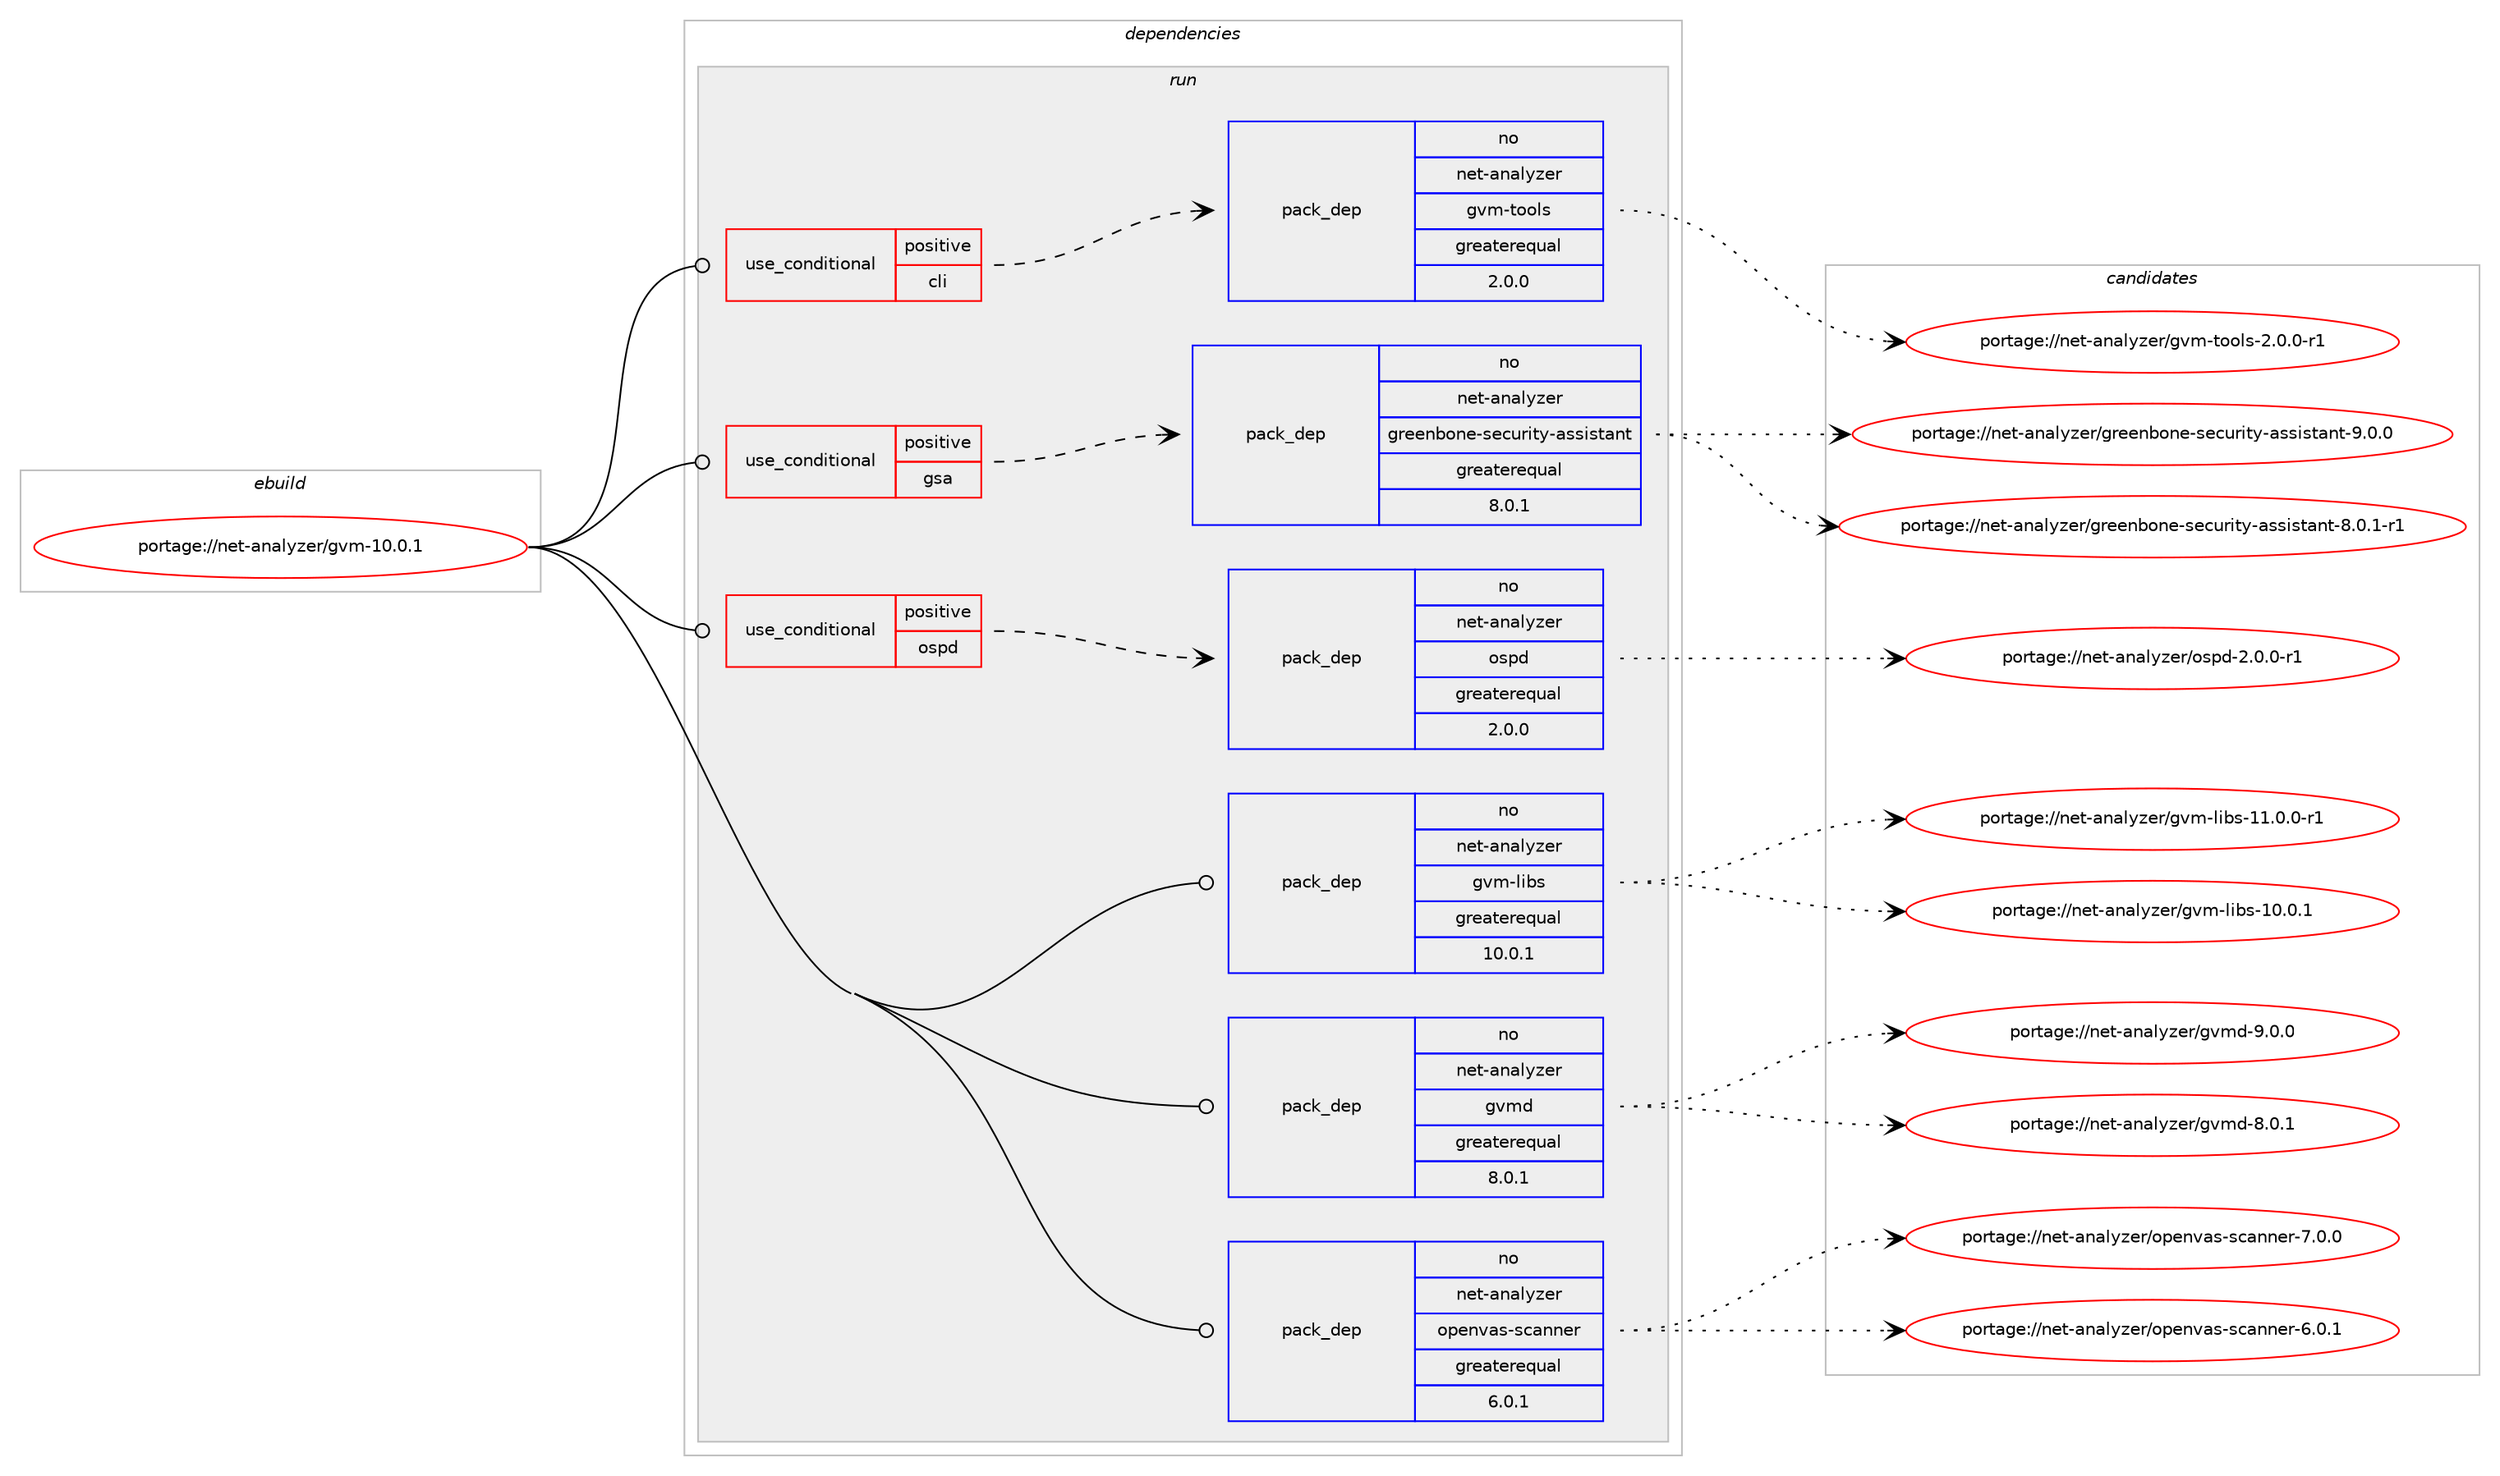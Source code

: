 digraph prolog {

# *************
# Graph options
# *************

newrank=true;
concentrate=true;
compound=true;
graph [rankdir=LR,fontname=Helvetica,fontsize=10,ranksep=1.5];#, ranksep=2.5, nodesep=0.2];
edge  [arrowhead=vee];
node  [fontname=Helvetica,fontsize=10];

# **********
# The ebuild
# **********

subgraph cluster_leftcol {
color=gray;
rank=same;
label=<<i>ebuild</i>>;
id [label="portage://net-analyzer/gvm-10.0.1", color=red, width=4, href="../net-analyzer/gvm-10.0.1.svg"];
}

# ****************
# The dependencies
# ****************

subgraph cluster_midcol {
color=gray;
label=<<i>dependencies</i>>;
subgraph cluster_compile {
fillcolor="#eeeeee";
style=filled;
label=<<i>compile</i>>;
}
subgraph cluster_compileandrun {
fillcolor="#eeeeee";
style=filled;
label=<<i>compile and run</i>>;
}
subgraph cluster_run {
fillcolor="#eeeeee";
style=filled;
label=<<i>run</i>>;
subgraph cond1069 {
dependency7889 [label=<<TABLE BORDER="0" CELLBORDER="1" CELLSPACING="0" CELLPADDING="4"><TR><TD ROWSPAN="3" CELLPADDING="10">use_conditional</TD></TR><TR><TD>positive</TD></TR><TR><TD>cli</TD></TR></TABLE>>, shape=none, color=red];
subgraph pack6740 {
dependency7890 [label=<<TABLE BORDER="0" CELLBORDER="1" CELLSPACING="0" CELLPADDING="4" WIDTH="220"><TR><TD ROWSPAN="6" CELLPADDING="30">pack_dep</TD></TR><TR><TD WIDTH="110">no</TD></TR><TR><TD>net-analyzer</TD></TR><TR><TD>gvm-tools</TD></TR><TR><TD>greaterequal</TD></TR><TR><TD>2.0.0</TD></TR></TABLE>>, shape=none, color=blue];
}
dependency7889:e -> dependency7890:w [weight=20,style="dashed",arrowhead="vee"];
}
id:e -> dependency7889:w [weight=20,style="solid",arrowhead="odot"];
subgraph cond1070 {
dependency7891 [label=<<TABLE BORDER="0" CELLBORDER="1" CELLSPACING="0" CELLPADDING="4"><TR><TD ROWSPAN="3" CELLPADDING="10">use_conditional</TD></TR><TR><TD>positive</TD></TR><TR><TD>gsa</TD></TR></TABLE>>, shape=none, color=red];
subgraph pack6741 {
dependency7892 [label=<<TABLE BORDER="0" CELLBORDER="1" CELLSPACING="0" CELLPADDING="4" WIDTH="220"><TR><TD ROWSPAN="6" CELLPADDING="30">pack_dep</TD></TR><TR><TD WIDTH="110">no</TD></TR><TR><TD>net-analyzer</TD></TR><TR><TD>greenbone-security-assistant</TD></TR><TR><TD>greaterequal</TD></TR><TR><TD>8.0.1</TD></TR></TABLE>>, shape=none, color=blue];
}
dependency7891:e -> dependency7892:w [weight=20,style="dashed",arrowhead="vee"];
}
id:e -> dependency7891:w [weight=20,style="solid",arrowhead="odot"];
subgraph cond1071 {
dependency7893 [label=<<TABLE BORDER="0" CELLBORDER="1" CELLSPACING="0" CELLPADDING="4"><TR><TD ROWSPAN="3" CELLPADDING="10">use_conditional</TD></TR><TR><TD>positive</TD></TR><TR><TD>ospd</TD></TR></TABLE>>, shape=none, color=red];
subgraph pack6742 {
dependency7894 [label=<<TABLE BORDER="0" CELLBORDER="1" CELLSPACING="0" CELLPADDING="4" WIDTH="220"><TR><TD ROWSPAN="6" CELLPADDING="30">pack_dep</TD></TR><TR><TD WIDTH="110">no</TD></TR><TR><TD>net-analyzer</TD></TR><TR><TD>ospd</TD></TR><TR><TD>greaterequal</TD></TR><TR><TD>2.0.0</TD></TR></TABLE>>, shape=none, color=blue];
}
dependency7893:e -> dependency7894:w [weight=20,style="dashed",arrowhead="vee"];
}
id:e -> dependency7893:w [weight=20,style="solid",arrowhead="odot"];
subgraph pack6743 {
dependency7895 [label=<<TABLE BORDER="0" CELLBORDER="1" CELLSPACING="0" CELLPADDING="4" WIDTH="220"><TR><TD ROWSPAN="6" CELLPADDING="30">pack_dep</TD></TR><TR><TD WIDTH="110">no</TD></TR><TR><TD>net-analyzer</TD></TR><TR><TD>gvm-libs</TD></TR><TR><TD>greaterequal</TD></TR><TR><TD>10.0.1</TD></TR></TABLE>>, shape=none, color=blue];
}
id:e -> dependency7895:w [weight=20,style="solid",arrowhead="odot"];
subgraph pack6744 {
dependency7896 [label=<<TABLE BORDER="0" CELLBORDER="1" CELLSPACING="0" CELLPADDING="4" WIDTH="220"><TR><TD ROWSPAN="6" CELLPADDING="30">pack_dep</TD></TR><TR><TD WIDTH="110">no</TD></TR><TR><TD>net-analyzer</TD></TR><TR><TD>gvmd</TD></TR><TR><TD>greaterequal</TD></TR><TR><TD>8.0.1</TD></TR></TABLE>>, shape=none, color=blue];
}
id:e -> dependency7896:w [weight=20,style="solid",arrowhead="odot"];
subgraph pack6745 {
dependency7897 [label=<<TABLE BORDER="0" CELLBORDER="1" CELLSPACING="0" CELLPADDING="4" WIDTH="220"><TR><TD ROWSPAN="6" CELLPADDING="30">pack_dep</TD></TR><TR><TD WIDTH="110">no</TD></TR><TR><TD>net-analyzer</TD></TR><TR><TD>openvas-scanner</TD></TR><TR><TD>greaterequal</TD></TR><TR><TD>6.0.1</TD></TR></TABLE>>, shape=none, color=blue];
}
id:e -> dependency7897:w [weight=20,style="solid",arrowhead="odot"];
}
}

# **************
# The candidates
# **************

subgraph cluster_choices {
rank=same;
color=gray;
label=<<i>candidates</i>>;

subgraph choice6740 {
color=black;
nodesep=1;
choice11010111645971109710812112210111447103118109451161111111081154550464846484511449 [label="portage://net-analyzer/gvm-tools-2.0.0-r1", color=red, width=4,href="../net-analyzer/gvm-tools-2.0.0-r1.svg"];
dependency7890:e -> choice11010111645971109710812112210111447103118109451161111111081154550464846484511449:w [style=dotted,weight="100"];
}
subgraph choice6741 {
color=black;
nodesep=1;
choice11010111645971109710812112210111447103114101101110981111101014511510199117114105116121459711511510511511697110116455746484648 [label="portage://net-analyzer/greenbone-security-assistant-9.0.0", color=red, width=4,href="../net-analyzer/greenbone-security-assistant-9.0.0.svg"];
choice110101116459711097108121122101114471031141011011109811111010145115101991171141051161214597115115105115116971101164556464846494511449 [label="portage://net-analyzer/greenbone-security-assistant-8.0.1-r1", color=red, width=4,href="../net-analyzer/greenbone-security-assistant-8.0.1-r1.svg"];
dependency7892:e -> choice11010111645971109710812112210111447103114101101110981111101014511510199117114105116121459711511510511511697110116455746484648:w [style=dotted,weight="100"];
dependency7892:e -> choice110101116459711097108121122101114471031141011011109811111010145115101991171141051161214597115115105115116971101164556464846494511449:w [style=dotted,weight="100"];
}
subgraph choice6742 {
color=black;
nodesep=1;
choice110101116459711097108121122101114471111151121004550464846484511449 [label="portage://net-analyzer/ospd-2.0.0-r1", color=red, width=4,href="../net-analyzer/ospd-2.0.0-r1.svg"];
dependency7894:e -> choice110101116459711097108121122101114471111151121004550464846484511449:w [style=dotted,weight="100"];
}
subgraph choice6743 {
color=black;
nodesep=1;
choice110101116459711097108121122101114471031181094510810598115454949464846484511449 [label="portage://net-analyzer/gvm-libs-11.0.0-r1", color=red, width=4,href="../net-analyzer/gvm-libs-11.0.0-r1.svg"];
choice11010111645971109710812112210111447103118109451081059811545494846484649 [label="portage://net-analyzer/gvm-libs-10.0.1", color=red, width=4,href="../net-analyzer/gvm-libs-10.0.1.svg"];
dependency7895:e -> choice110101116459711097108121122101114471031181094510810598115454949464846484511449:w [style=dotted,weight="100"];
dependency7895:e -> choice11010111645971109710812112210111447103118109451081059811545494846484649:w [style=dotted,weight="100"];
}
subgraph choice6744 {
color=black;
nodesep=1;
choice11010111645971109710812112210111447103118109100455746484648 [label="portage://net-analyzer/gvmd-9.0.0", color=red, width=4,href="../net-analyzer/gvmd-9.0.0.svg"];
choice11010111645971109710812112210111447103118109100455646484649 [label="portage://net-analyzer/gvmd-8.0.1", color=red, width=4,href="../net-analyzer/gvmd-8.0.1.svg"];
dependency7896:e -> choice11010111645971109710812112210111447103118109100455746484648:w [style=dotted,weight="100"];
dependency7896:e -> choice11010111645971109710812112210111447103118109100455646484649:w [style=dotted,weight="100"];
}
subgraph choice6745 {
color=black;
nodesep=1;
choice1101011164597110971081211221011144711111210111011897115451159997110110101114455546484648 [label="portage://net-analyzer/openvas-scanner-7.0.0", color=red, width=4,href="../net-analyzer/openvas-scanner-7.0.0.svg"];
choice1101011164597110971081211221011144711111210111011897115451159997110110101114455446484649 [label="portage://net-analyzer/openvas-scanner-6.0.1", color=red, width=4,href="../net-analyzer/openvas-scanner-6.0.1.svg"];
dependency7897:e -> choice1101011164597110971081211221011144711111210111011897115451159997110110101114455546484648:w [style=dotted,weight="100"];
dependency7897:e -> choice1101011164597110971081211221011144711111210111011897115451159997110110101114455446484649:w [style=dotted,weight="100"];
}
}

}
